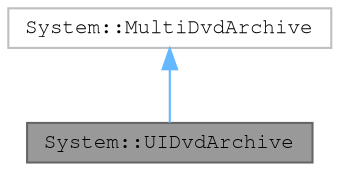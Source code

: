 digraph "System::UIDvdArchive"
{
 // LATEX_PDF_SIZE
  bgcolor="transparent";
  edge [fontname=FreeMono,fontsize=10,labelfontname=FreeMono,labelfontsize=10];
  node [fontname=FreeMono,fontsize=10,shape=box,height=0.2,width=0.4];
  Node1 [label="System::UIDvdArchive",height=0.2,width=0.4,color="gray40", fillcolor="grey60", style="filled", fontcolor="black",tooltip=" "];
  Node2 -> Node1 [dir="back",color="steelblue1",style="solid"];
  Node2 [label="System::MultiDvdArchive",height=0.2,width=0.4,color="grey75", fillcolor="white", style="filled",URL="$class_system_1_1_multi_dvd_archive.html",tooltip=" "];
}
